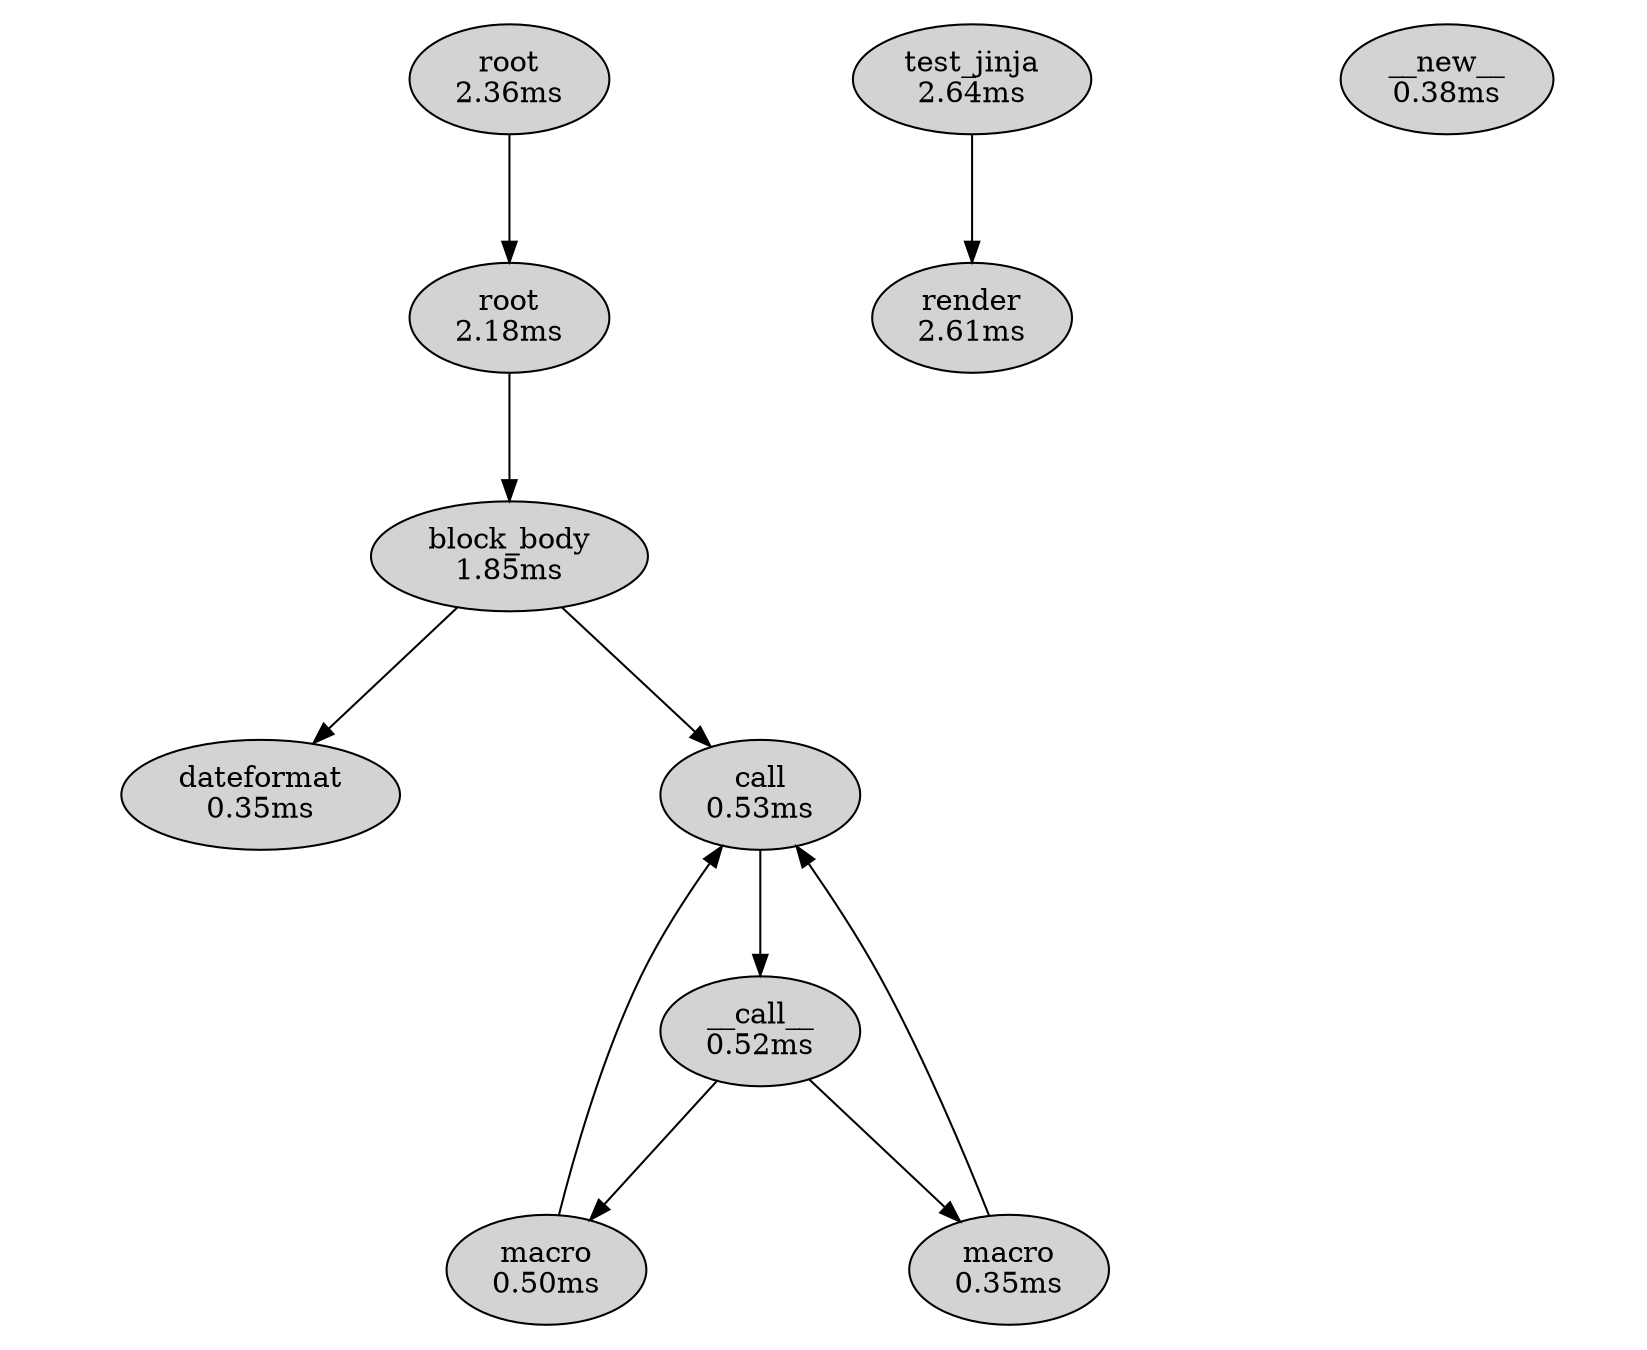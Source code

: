digraph prof {
	size="11,9"; ratio = fill;
	node [style=filled];
	"dateformat rwbench.py:26" [label="dateformat\n0.35ms"]
	"test_jinja rwbench.py:73" [label="test_jinja\n2.64ms"]
	"test_jinja rwbench.py:73" -> "render /Users/mitsuhiko/Development/jinja2/jinja2/environment.py:530"
	"render /Users/mitsuhiko/Development/jinja2/jinja2/environment.py:530" [label="render\n2.61ms"]
	"__call__ /Users/mitsuhiko/Development/jinja2/jinja2/runtime.py:295" [label="__call__\n0.52ms"]
	"__call__ /Users/mitsuhiko/Development/jinja2/jinja2/runtime.py:295" -> "macro /Users/mitsuhiko/Development/jinja2/examples/rwbench/jinja/helpers.html:40"
	"__call__ /Users/mitsuhiko/Development/jinja2/jinja2/runtime.py:295" -> "macro /Users/mitsuhiko/Development/jinja2/examples/rwbench/jinja/index.html:44"
	"__new__ /Users/mitsuhiko/Development/jinja2/jinja2/utils.py:327" [label="__new__\n0.38ms"]
	"call /Users/mitsuhiko/Development/jinja2/jinja2/runtime.py:121" [label="call\n0.53ms"]
	"call /Users/mitsuhiko/Development/jinja2/jinja2/runtime.py:121" -> "__call__ /Users/mitsuhiko/Development/jinja2/jinja2/runtime.py:295"
	"root /Users/mitsuhiko/Development/jinja2/examples/rwbench/jinja/index.html:5" [label="root\n2.36ms"]
	"root /Users/mitsuhiko/Development/jinja2/examples/rwbench/jinja/index.html:5" -> "root /Users/mitsuhiko/Development/jinja2/examples/rwbench/jinja/layout.html:5"
	"block_body /Users/mitsuhiko/Development/jinja2/examples/rwbench/jinja/index.html:26" [label="block_body\n1.85ms"]
	"block_body /Users/mitsuhiko/Development/jinja2/examples/rwbench/jinja/index.html:26" -> "call /Users/mitsuhiko/Development/jinja2/jinja2/runtime.py:121"
	"block_body /Users/mitsuhiko/Development/jinja2/examples/rwbench/jinja/index.html:26" -> "dateformat rwbench.py:26"
	"macro /Users/mitsuhiko/Development/jinja2/examples/rwbench/jinja/index.html:44" [label="macro\n0.35ms"]
	"macro /Users/mitsuhiko/Development/jinja2/examples/rwbench/jinja/index.html:44" -> "call /Users/mitsuhiko/Development/jinja2/jinja2/runtime.py:121"
	"root /Users/mitsuhiko/Development/jinja2/examples/rwbench/jinja/layout.html:5" [label="root\n2.18ms"]
	"root /Users/mitsuhiko/Development/jinja2/examples/rwbench/jinja/layout.html:5" -> "block_body /Users/mitsuhiko/Development/jinja2/examples/rwbench/jinja/index.html:26"
	"macro /Users/mitsuhiko/Development/jinja2/examples/rwbench/jinja/helpers.html:40" [label="macro\n0.50ms"]
	"macro /Users/mitsuhiko/Development/jinja2/examples/rwbench/jinja/helpers.html:40" -> "call /Users/mitsuhiko/Development/jinja2/jinja2/runtime.py:121"
}
